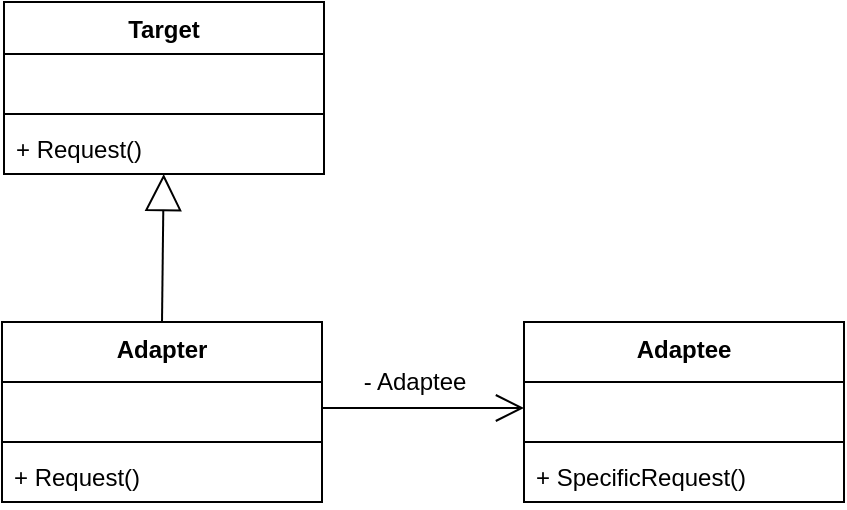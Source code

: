 <mxfile version="14.6.13" type="device"><diagram id="C5RBs43oDa-KdzZeNtuy" name="Page-1"><mxGraphModel dx="1360" dy="862" grid="1" gridSize="10" guides="1" tooltips="1" connect="1" arrows="1" fold="1" page="1" pageScale="1" pageWidth="827" pageHeight="1169" math="0" shadow="0"><root><mxCell id="WIyWlLk6GJQsqaUBKTNV-0"/><mxCell id="WIyWlLk6GJQsqaUBKTNV-1" parent="WIyWlLk6GJQsqaUBKTNV-0"/><mxCell id="QEQDMk1hkEBNRnyuT6Tz-0" value="Target" style="swimlane;fontStyle=1;align=center;verticalAlign=top;childLayout=stackLayout;horizontal=1;startSize=26;horizontalStack=0;resizeParent=1;resizeParentMax=0;resizeLast=0;collapsible=1;marginBottom=0;" vertex="1" parent="WIyWlLk6GJQsqaUBKTNV-1"><mxGeometry x="310" y="230" width="160" height="86" as="geometry"/></mxCell><mxCell id="QEQDMk1hkEBNRnyuT6Tz-1" value=" " style="text;strokeColor=none;fillColor=none;align=left;verticalAlign=top;spacingLeft=4;spacingRight=4;overflow=hidden;rotatable=0;points=[[0,0.5],[1,0.5]];portConstraint=eastwest;" vertex="1" parent="QEQDMk1hkEBNRnyuT6Tz-0"><mxGeometry y="26" width="160" height="26" as="geometry"/></mxCell><mxCell id="QEQDMk1hkEBNRnyuT6Tz-2" value="" style="line;strokeWidth=1;fillColor=none;align=left;verticalAlign=middle;spacingTop=-1;spacingLeft=3;spacingRight=3;rotatable=0;labelPosition=right;points=[];portConstraint=eastwest;" vertex="1" parent="QEQDMk1hkEBNRnyuT6Tz-0"><mxGeometry y="52" width="160" height="8" as="geometry"/></mxCell><mxCell id="QEQDMk1hkEBNRnyuT6Tz-3" value="+ Request()" style="text;strokeColor=none;fillColor=none;align=left;verticalAlign=top;spacingLeft=4;spacingRight=4;overflow=hidden;rotatable=0;points=[[0,0.5],[1,0.5]];portConstraint=eastwest;" vertex="1" parent="QEQDMk1hkEBNRnyuT6Tz-0"><mxGeometry y="60" width="160" height="26" as="geometry"/></mxCell><mxCell id="QEQDMk1hkEBNRnyuT6Tz-5" value="Adapter" style="swimlane;fontStyle=1;align=center;verticalAlign=top;childLayout=stackLayout;horizontal=1;startSize=30;horizontalStack=0;resizeParent=1;resizeParentMax=0;resizeLast=0;collapsible=1;marginBottom=0;" vertex="1" parent="WIyWlLk6GJQsqaUBKTNV-1"><mxGeometry x="309" y="390" width="160" height="90" as="geometry"/></mxCell><mxCell id="QEQDMk1hkEBNRnyuT6Tz-6" value=" " style="text;strokeColor=none;fillColor=none;align=left;verticalAlign=top;spacingLeft=4;spacingRight=4;overflow=hidden;rotatable=0;points=[[0,0.5],[1,0.5]];portConstraint=eastwest;" vertex="1" parent="QEQDMk1hkEBNRnyuT6Tz-5"><mxGeometry y="30" width="160" height="26" as="geometry"/></mxCell><mxCell id="QEQDMk1hkEBNRnyuT6Tz-7" value="" style="line;strokeWidth=1;fillColor=none;align=left;verticalAlign=middle;spacingTop=-1;spacingLeft=3;spacingRight=3;rotatable=0;labelPosition=right;points=[];portConstraint=eastwest;" vertex="1" parent="QEQDMk1hkEBNRnyuT6Tz-5"><mxGeometry y="56" width="160" height="8" as="geometry"/></mxCell><mxCell id="QEQDMk1hkEBNRnyuT6Tz-8" value="+ Request()" style="text;strokeColor=none;fillColor=none;align=left;verticalAlign=top;spacingLeft=4;spacingRight=4;overflow=hidden;rotatable=0;points=[[0,0.5],[1,0.5]];portConstraint=eastwest;" vertex="1" parent="QEQDMk1hkEBNRnyuT6Tz-5"><mxGeometry y="64" width="160" height="26" as="geometry"/></mxCell><mxCell id="QEQDMk1hkEBNRnyuT6Tz-9" value="Adaptee" style="swimlane;fontStyle=1;align=center;verticalAlign=top;childLayout=stackLayout;horizontal=1;startSize=30;horizontalStack=0;resizeParent=1;resizeParentMax=0;resizeLast=0;collapsible=1;marginBottom=0;" vertex="1" parent="WIyWlLk6GJQsqaUBKTNV-1"><mxGeometry x="570" y="390" width="160" height="90" as="geometry"/></mxCell><mxCell id="QEQDMk1hkEBNRnyuT6Tz-10" value=" " style="text;strokeColor=none;fillColor=none;align=left;verticalAlign=top;spacingLeft=4;spacingRight=4;overflow=hidden;rotatable=0;points=[[0,0.5],[1,0.5]];portConstraint=eastwest;" vertex="1" parent="QEQDMk1hkEBNRnyuT6Tz-9"><mxGeometry y="30" width="160" height="26" as="geometry"/></mxCell><mxCell id="QEQDMk1hkEBNRnyuT6Tz-11" value="" style="line;strokeWidth=1;fillColor=none;align=left;verticalAlign=middle;spacingTop=-1;spacingLeft=3;spacingRight=3;rotatable=0;labelPosition=right;points=[];portConstraint=eastwest;" vertex="1" parent="QEQDMk1hkEBNRnyuT6Tz-9"><mxGeometry y="56" width="160" height="8" as="geometry"/></mxCell><mxCell id="QEQDMk1hkEBNRnyuT6Tz-12" value="+ SpecificRequest()" style="text;strokeColor=none;fillColor=none;align=left;verticalAlign=top;spacingLeft=4;spacingRight=4;overflow=hidden;rotatable=0;points=[[0,0.5],[1,0.5]];portConstraint=eastwest;" vertex="1" parent="QEQDMk1hkEBNRnyuT6Tz-9"><mxGeometry y="64" width="160" height="26" as="geometry"/></mxCell><mxCell id="QEQDMk1hkEBNRnyuT6Tz-13" value="" style="endArrow=block;endSize=16;endFill=0;html=1;exitX=0.5;exitY=0;exitDx=0;exitDy=0;" edge="1" parent="WIyWlLk6GJQsqaUBKTNV-1" source="QEQDMk1hkEBNRnyuT6Tz-5" target="QEQDMk1hkEBNRnyuT6Tz-3"><mxGeometry width="160" relative="1" as="geometry"><mxPoint x="560" y="340" as="sourcePoint"/><mxPoint x="720" y="340" as="targetPoint"/></mxGeometry></mxCell><mxCell id="QEQDMk1hkEBNRnyuT6Tz-16" value="" style="endArrow=open;endFill=1;endSize=12;html=1;exitX=1;exitY=0.5;exitDx=0;exitDy=0;entryX=0;entryY=0.5;entryDx=0;entryDy=0;" edge="1" parent="WIyWlLk6GJQsqaUBKTNV-1" source="QEQDMk1hkEBNRnyuT6Tz-6" target="QEQDMk1hkEBNRnyuT6Tz-10"><mxGeometry width="160" relative="1" as="geometry"><mxPoint x="560" y="240" as="sourcePoint"/><mxPoint x="720" y="240" as="targetPoint"/></mxGeometry></mxCell><mxCell id="QEQDMk1hkEBNRnyuT6Tz-17" value="- Adaptee" style="text;html=1;align=center;verticalAlign=middle;resizable=0;points=[];autosize=1;strokeColor=none;" vertex="1" parent="WIyWlLk6GJQsqaUBKTNV-1"><mxGeometry x="480" y="410" width="70" height="20" as="geometry"/></mxCell></root></mxGraphModel></diagram></mxfile>